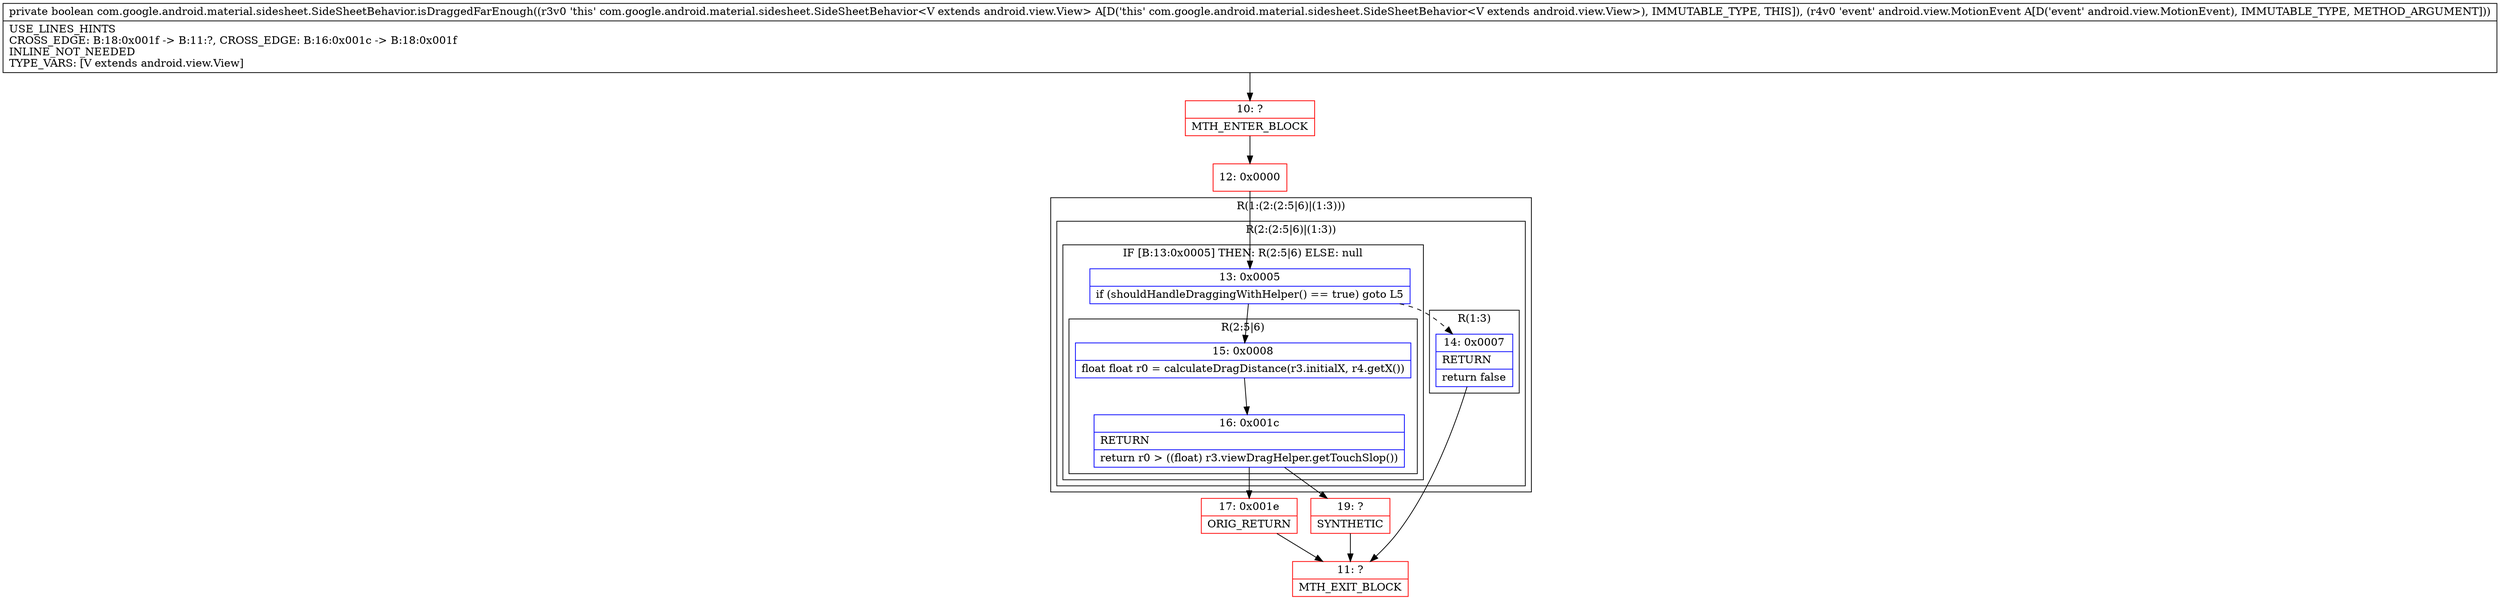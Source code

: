 digraph "CFG forcom.google.android.material.sidesheet.SideSheetBehavior.isDraggedFarEnough(Landroid\/view\/MotionEvent;)Z" {
subgraph cluster_Region_1997681816 {
label = "R(1:(2:(2:5|6)|(1:3)))";
node [shape=record,color=blue];
subgraph cluster_Region_2052516361 {
label = "R(2:(2:5|6)|(1:3))";
node [shape=record,color=blue];
subgraph cluster_IfRegion_691360142 {
label = "IF [B:13:0x0005] THEN: R(2:5|6) ELSE: null";
node [shape=record,color=blue];
Node_13 [shape=record,label="{13\:\ 0x0005|if (shouldHandleDraggingWithHelper() == true) goto L5\l}"];
subgraph cluster_Region_2040709323 {
label = "R(2:5|6)";
node [shape=record,color=blue];
Node_15 [shape=record,label="{15\:\ 0x0008|float float r0 = calculateDragDistance(r3.initialX, r4.getX())\l}"];
Node_16 [shape=record,label="{16\:\ 0x001c|RETURN\l|return r0 \> ((float) r3.viewDragHelper.getTouchSlop())\l}"];
}
}
subgraph cluster_Region_878184648 {
label = "R(1:3)";
node [shape=record,color=blue];
Node_14 [shape=record,label="{14\:\ 0x0007|RETURN\l|return false\l}"];
}
}
}
Node_10 [shape=record,color=red,label="{10\:\ ?|MTH_ENTER_BLOCK\l}"];
Node_12 [shape=record,color=red,label="{12\:\ 0x0000}"];
Node_11 [shape=record,color=red,label="{11\:\ ?|MTH_EXIT_BLOCK\l}"];
Node_17 [shape=record,color=red,label="{17\:\ 0x001e|ORIG_RETURN\l}"];
Node_19 [shape=record,color=red,label="{19\:\ ?|SYNTHETIC\l}"];
MethodNode[shape=record,label="{private boolean com.google.android.material.sidesheet.SideSheetBehavior.isDraggedFarEnough((r3v0 'this' com.google.android.material.sidesheet.SideSheetBehavior\<V extends android.view.View\> A[D('this' com.google.android.material.sidesheet.SideSheetBehavior\<V extends android.view.View\>), IMMUTABLE_TYPE, THIS]), (r4v0 'event' android.view.MotionEvent A[D('event' android.view.MotionEvent), IMMUTABLE_TYPE, METHOD_ARGUMENT]))  | USE_LINES_HINTS\lCROSS_EDGE: B:18:0x001f \-\> B:11:?, CROSS_EDGE: B:16:0x001c \-\> B:18:0x001f\lINLINE_NOT_NEEDED\lTYPE_VARS: [V extends android.view.View]\l}"];
MethodNode -> Node_10;Node_13 -> Node_14[style=dashed];
Node_13 -> Node_15;
Node_15 -> Node_16;
Node_16 -> Node_17;
Node_16 -> Node_19;
Node_14 -> Node_11;
Node_10 -> Node_12;
Node_12 -> Node_13;
Node_17 -> Node_11;
Node_19 -> Node_11;
}

